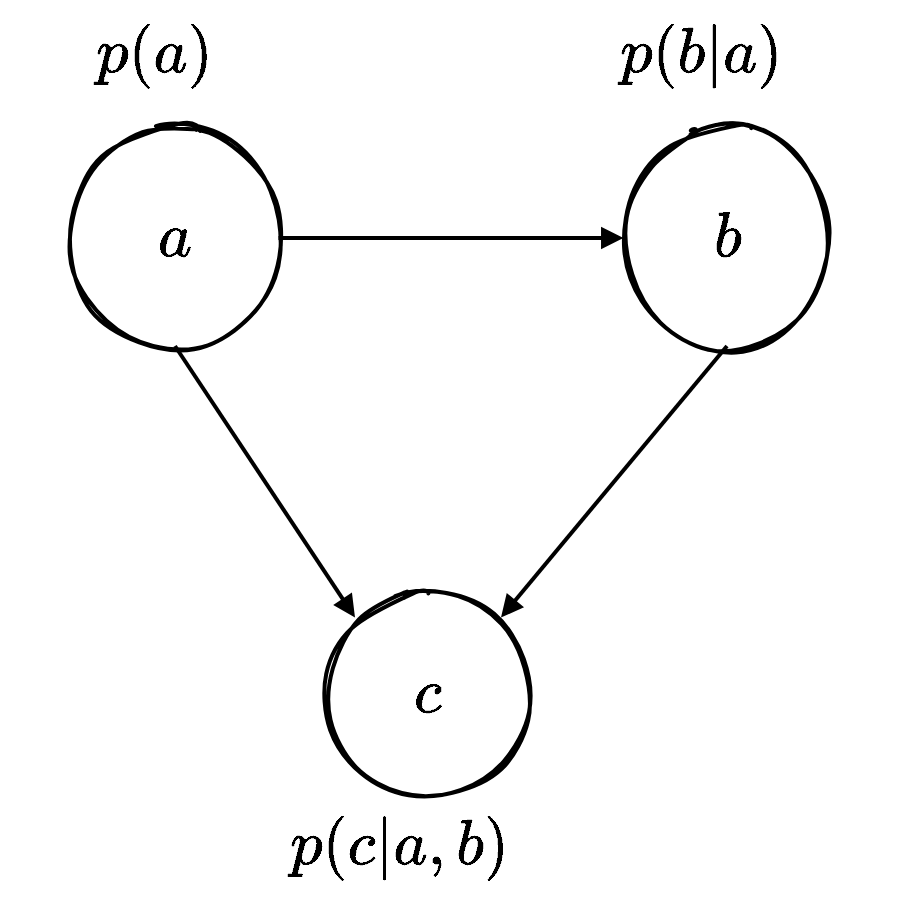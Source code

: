 <mxfile version="13.6.2" type="device"><diagram id="Z6ZnRCBgsvafxGbzeIP-" name="Page-1"><mxGraphModel dx="2370" dy="4455" grid="1" gridSize="10" guides="1" tooltips="1" connect="1" arrows="1" fold="1" page="1" pageScale="1" pageWidth="500" pageHeight="500" math="1" shadow="0"><root><mxCell id="0"/><object label="nodes&#10;" id="1"><mxCell parent="0"/></object><mxCell id="sO9bxbikf-4URry5FpEM-1" value="&lt;font style=&quot;font-size: 27px&quot;&gt;$$ b $$&lt;/font&gt;" style="ellipse;whiteSpace=wrap;html=1;strokeWidth=2;fillWeight=2;hachureGap=8;fillColor=none;fillStyle=solid;sketch=1;" vertex="1" parent="1"><mxGeometry x="324.75" y="-2912" width="103.5" height="108.0" as="geometry"/></mxCell><mxCell id="ApU2fgULwDi58tcCmpRR-66" value="&lt;font style=&quot;font-size: 27px&quot;&gt;$$ a $$&lt;/font&gt;" style="ellipse;whiteSpace=wrap;html=1;strokeWidth=2;fillWeight=2;hachureGap=8;fillColor=none;fillStyle=solid;sketch=1;" parent="1" vertex="1"><mxGeometry x="48.75" y="-2912" width="103.5" height="108.0" as="geometry"/></mxCell><mxCell id="sO9bxbikf-4URry5FpEM-2" value="&lt;font style=&quot;font-size: 27px&quot;&gt;$$ c $$&lt;/font&gt;" style="ellipse;whiteSpace=wrap;html=1;strokeWidth=2;fillWeight=2;hachureGap=8;fillColor=none;fillStyle=solid;sketch=1;" vertex="1" parent="1"><mxGeometry x="175.25" y="-2684" width="103.5" height="108.0" as="geometry"/></mxCell><mxCell id="sO9bxbikf-4URry5FpEM-27" value="" style="whiteSpace=wrap;html=1;aspect=fixed;fillColor=none;strokeColor=none;" vertex="1" parent="1"><mxGeometry x="13" y="-2977" width="455" height="455" as="geometry"/></mxCell><object label="distrib" id="sO9bxbikf-4URry5FpEM-25"><mxCell parent="0"/></object><mxCell id="sO9bxbikf-4URry5FpEM-4" value="&lt;span style=&quot;font-size: 27px&quot;&gt;$$ p(b | a) $$&lt;/span&gt;" style="text;html=1;align=center;verticalAlign=middle;resizable=0;points=[];autosize=1;" vertex="1" parent="sO9bxbikf-4URry5FpEM-25"><mxGeometry x="273" y="-2960" width="180" height="20" as="geometry"/></mxCell><mxCell id="sO9bxbikf-4URry5FpEM-3" value="&lt;span style=&quot;font-size: 27px&quot;&gt;$$ p(a) $$&lt;/span&gt;" style="text;html=1;align=center;verticalAlign=middle;resizable=0;points=[];autosize=1;" vertex="1" parent="sO9bxbikf-4URry5FpEM-25"><mxGeometry x="20" y="-2960" width="140" height="20" as="geometry"/></mxCell><mxCell id="sO9bxbikf-4URry5FpEM-5" value="&lt;span style=&quot;font-size: 27px&quot;&gt;$$ p(c | a, b) $$&lt;/span&gt;" style="text;html=1;align=center;verticalAlign=middle;resizable=0;points=[];autosize=1;" vertex="1" parent="sO9bxbikf-4URry5FpEM-25"><mxGeometry x="112" y="-2564" width="200" height="20" as="geometry"/></mxCell><object label="arrows" id="sO9bxbikf-4URry5FpEM-26"><mxCell parent="0"/></object><mxCell id="sO9bxbikf-4URry5FpEM-7" value="" style="endArrow=block;html=1;exitX=1;exitY=0.5;exitDx=0;exitDy=0;entryX=0;entryY=0.5;entryDx=0;entryDy=0;endFill=1;strokeWidth=2;" edge="1" parent="sO9bxbikf-4URry5FpEM-26" source="ApU2fgULwDi58tcCmpRR-66" target="sO9bxbikf-4URry5FpEM-1"><mxGeometry width="50" height="50" relative="1" as="geometry"><mxPoint x="140.75" y="-2672" as="sourcePoint"/><mxPoint x="198.25" y="-2732" as="targetPoint"/></mxGeometry></mxCell><mxCell id="sO9bxbikf-4URry5FpEM-9" value="" style="endArrow=block;html=1;exitX=0.5;exitY=1;exitDx=0;exitDy=0;entryX=1;entryY=0;entryDx=0;entryDy=0;endFill=1;strokeWidth=2;" edge="1" parent="sO9bxbikf-4URry5FpEM-26" source="sO9bxbikf-4URry5FpEM-1" target="sO9bxbikf-4URry5FpEM-2"><mxGeometry width="50" height="50" relative="1" as="geometry"><mxPoint x="200.124" y="-2825.048" as="sourcePoint"/><mxPoint x="301.75" y="-2745.008" as="targetPoint"/></mxGeometry></mxCell><mxCell id="sO9bxbikf-4URry5FpEM-8" value="" style="endArrow=block;html=1;entryX=0;entryY=0;entryDx=0;entryDy=0;endFill=1;strokeWidth=2;" edge="1" parent="sO9bxbikf-4URry5FpEM-26" target="sO9bxbikf-4URry5FpEM-2"><mxGeometry width="50" height="50" relative="1" as="geometry"><mxPoint x="100.5" y="-2804" as="sourcePoint"/><mxPoint x="290.25" y="-2757.008" as="targetPoint"/></mxGeometry></mxCell></root></mxGraphModel></diagram></mxfile>